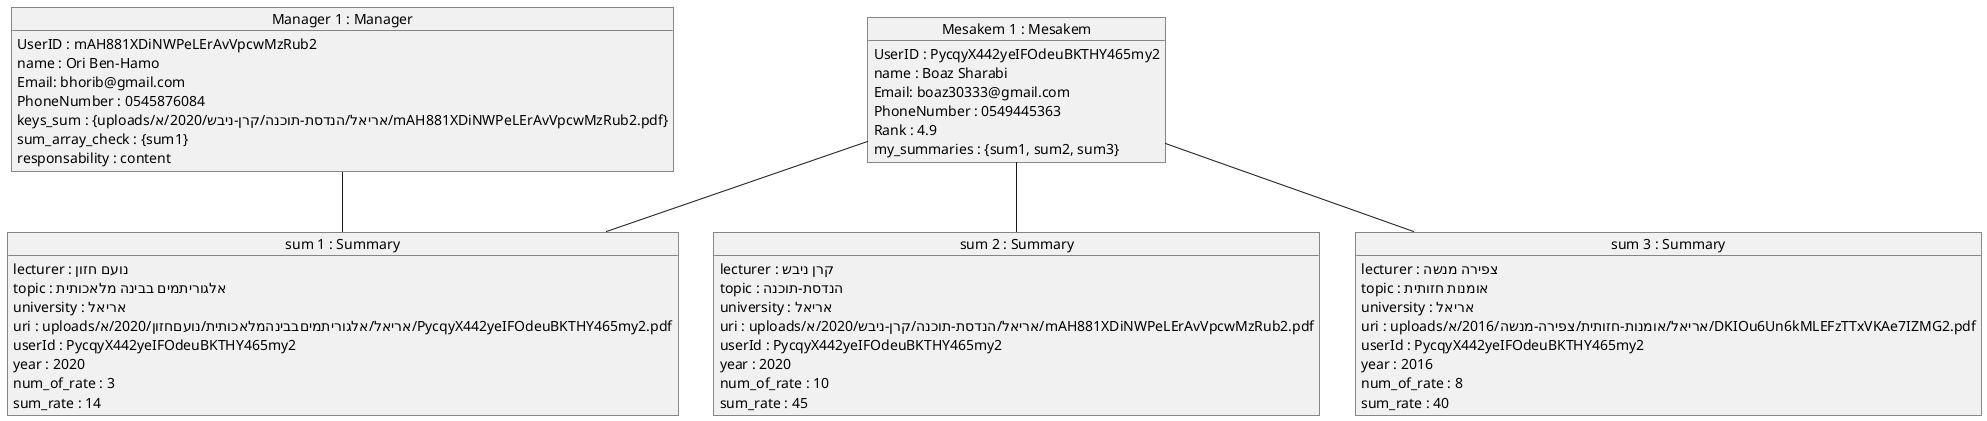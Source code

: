 @startuml

object " sum 1 : Summary " as sum1
object " sum 2 : Summary " as sum2

object " sum 3 : Summary " as sum3
object " Mesakem 1 : Mesakem " as mesakem1
object " Manager 1 : Manager " as manager1









object manager1{

UserID : mAH881XDiNWPeLErAvVpcwMzRub2
 name : Ori Ben-Hamo
 Email: bhorib@gmail.com
 PhoneNumber : 0545876084
 keys_sum : {uploads/אריאל/הנדסת-תוכנה/קרן-ניבש/2020/א/mAH881XDiNWPeLErAvVpcwMzRub2.pdf}
 sum_array_check : {sum1}
 responsability : content
}

manager1 -- sum1

object mesakem1 {
UserID : PycqyX442yeIFOdeuBKTHY465my2
 name : Boaz Sharabi
 Email: boaz30333@gmail.com
 PhoneNumber : 0549445363
 Rank : 4.9
 my_summaries : {sum1, sum2, sum3}

}
mesakem1 -- sum1
mesakem1 -- sum2
mesakem1 -- sum3

Object  sum1 {
 lecturer : נועם חזון
 topic : אלגוריתמים בבינה מלאכותית
 university : אריאל
 uri : uploads/אריאל/אלגוריתמיםבבינהמלאכותית/נועםחזון/2020/א/PycqyX442yeIFOdeuBKTHY465my2.pdf
 userId : PycqyX442yeIFOdeuBKTHY465my2
 year : 2020
 num_of_rate : 3
 sum_rate : 14
}
Object  sum2 {
 lecturer : קרן ניבש
 topic : הנדסת-תוכנה
 university : אריאל
 uri : uploads/אריאל/הנדסת-תוכנה/קרן-ניבש/2020/א/mAH881XDiNWPeLErAvVpcwMzRub2.pdf
 userId : PycqyX442yeIFOdeuBKTHY465my2
year : 2020
 num_of_rate : 10
 sum_rate : 45
}
Object  sum3 {
 lecturer : צפירה מנשה
 topic : אומנות חזותית
 university : אריאל
 uri : uploads/אריאל/אומנות-חזותית/צפירה-מנשה/2016/א/DKIOu6Un6kMLEFzTTxVKAe7IZMG2.pdf
 userId : PycqyX442yeIFOdeuBKTHY465my2
 
 year : 2016
num_of_rate : 8
 sum_rate : 40
}





@enduml